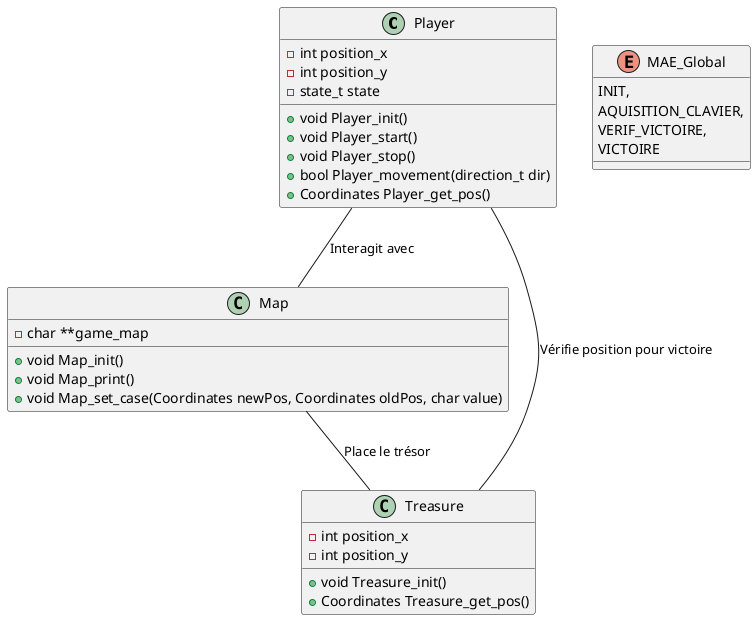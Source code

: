 @startuml
class Player {
    - int position_x
    - int position_y
    - state_t state
    + void Player_init()
    + void Player_start()
    + void Player_stop()
    + bool Player_movement(direction_t dir)
    + Coordinates Player_get_pos()
}

class Map {
    - char **game_map
    + void Map_init()
    + void Map_print()
    + void Map_set_case(Coordinates newPos, Coordinates oldPos, char value)
}

class Treasure {
    - int position_x
    - int position_y
    + void Treasure_init()
    + Coordinates Treasure_get_pos()
}

enum MAE_Global {
    INIT,
    AQUISITION_CLAVIER,
    VERIF_VICTOIRE,
    VICTOIRE
}

Player -- Map : "Interagit avec"
Player -- Treasure : "Vérifie position pour victoire"
Map -- Treasure : "Place le trésor"
@enduml